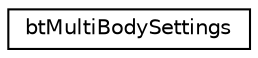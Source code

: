 digraph "Graphical Class Hierarchy"
{
  edge [fontname="Helvetica",fontsize="10",labelfontname="Helvetica",labelfontsize="10"];
  node [fontname="Helvetica",fontsize="10",shape=record];
  rankdir="LR";
  Node1 [label="btMultiBodySettings",height=0.2,width=0.4,color="black", fillcolor="white", style="filled",URL="$structbt_multi_body_settings.html",tooltip="FeatherstoneMultiBodyDemo is good starting point for learning the code base and porting. "];
}
